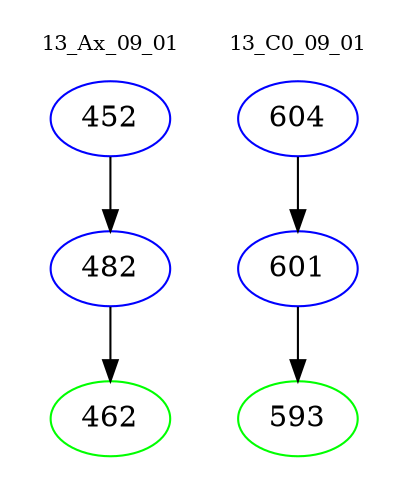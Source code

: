 digraph{
subgraph cluster_0 {
color = white
label = "13_Ax_09_01";
fontsize=10;
T0_452 [label="452", color="blue"]
T0_452 -> T0_482 [color="black"]
T0_482 [label="482", color="blue"]
T0_482 -> T0_462 [color="black"]
T0_462 [label="462", color="green"]
}
subgraph cluster_1 {
color = white
label = "13_C0_09_01";
fontsize=10;
T1_604 [label="604", color="blue"]
T1_604 -> T1_601 [color="black"]
T1_601 [label="601", color="blue"]
T1_601 -> T1_593 [color="black"]
T1_593 [label="593", color="green"]
}
}
